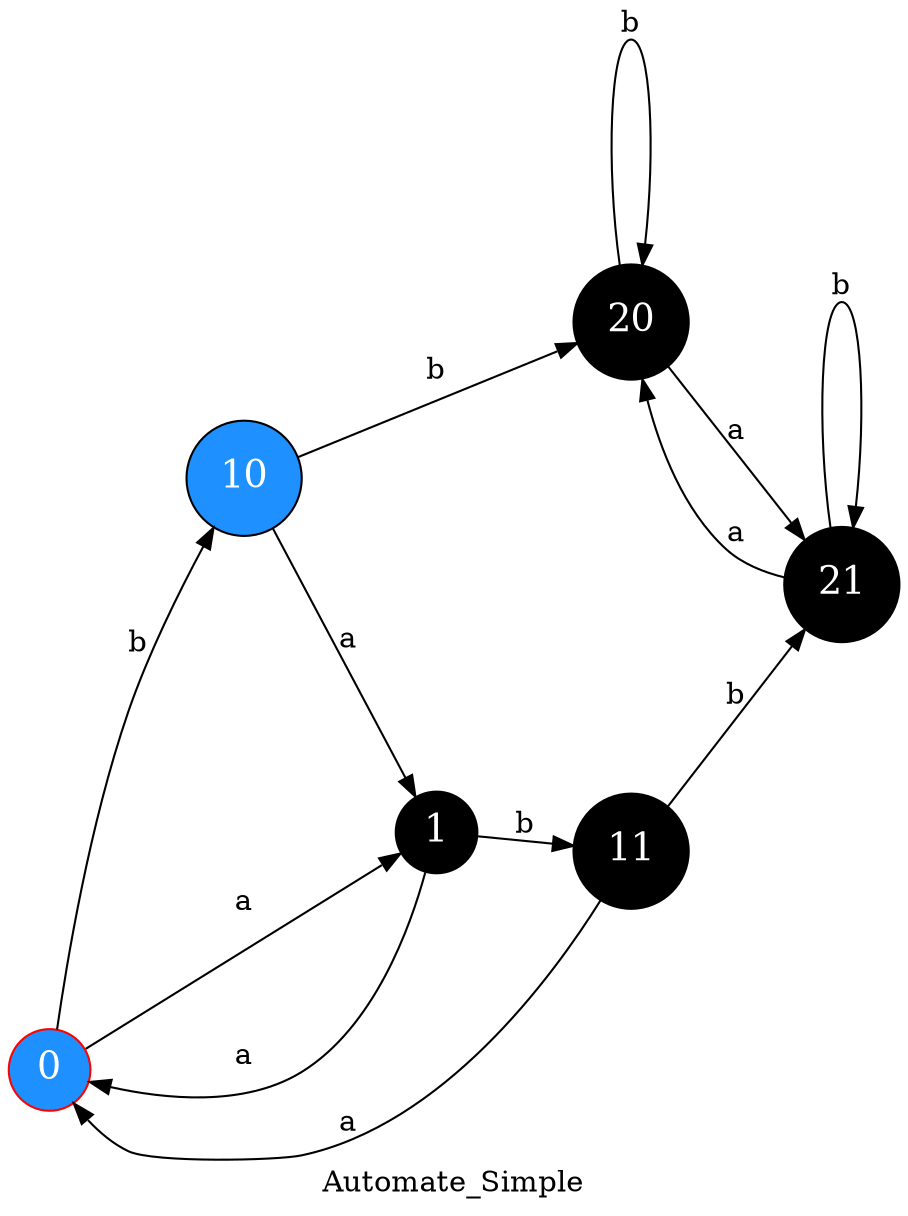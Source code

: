 digraph{
	nodesep="1.5"
	rankdir=LR
	node[shape=circle, fontsize=18 style=filled, fontcolor=white, color=black]
label="Automate_Simple"
	0->10[label="b"]
	10->20[label="b"]
	20->20[label="b"]
	20->21[label="a"]
	21->21[label="b"]
	21->20[label="a"]
	10->1[label="a"]
	1->11[label="b"]
	11->21[label="b"]
	11->0[label="a"]
	0->1[label="a"]
	1->0[label="a"]
	0[fillcolor="webgreen", color="red"]
	10[fillcolor="dodgerblue"]
	0[fillcolor="dodgerblue"]
}